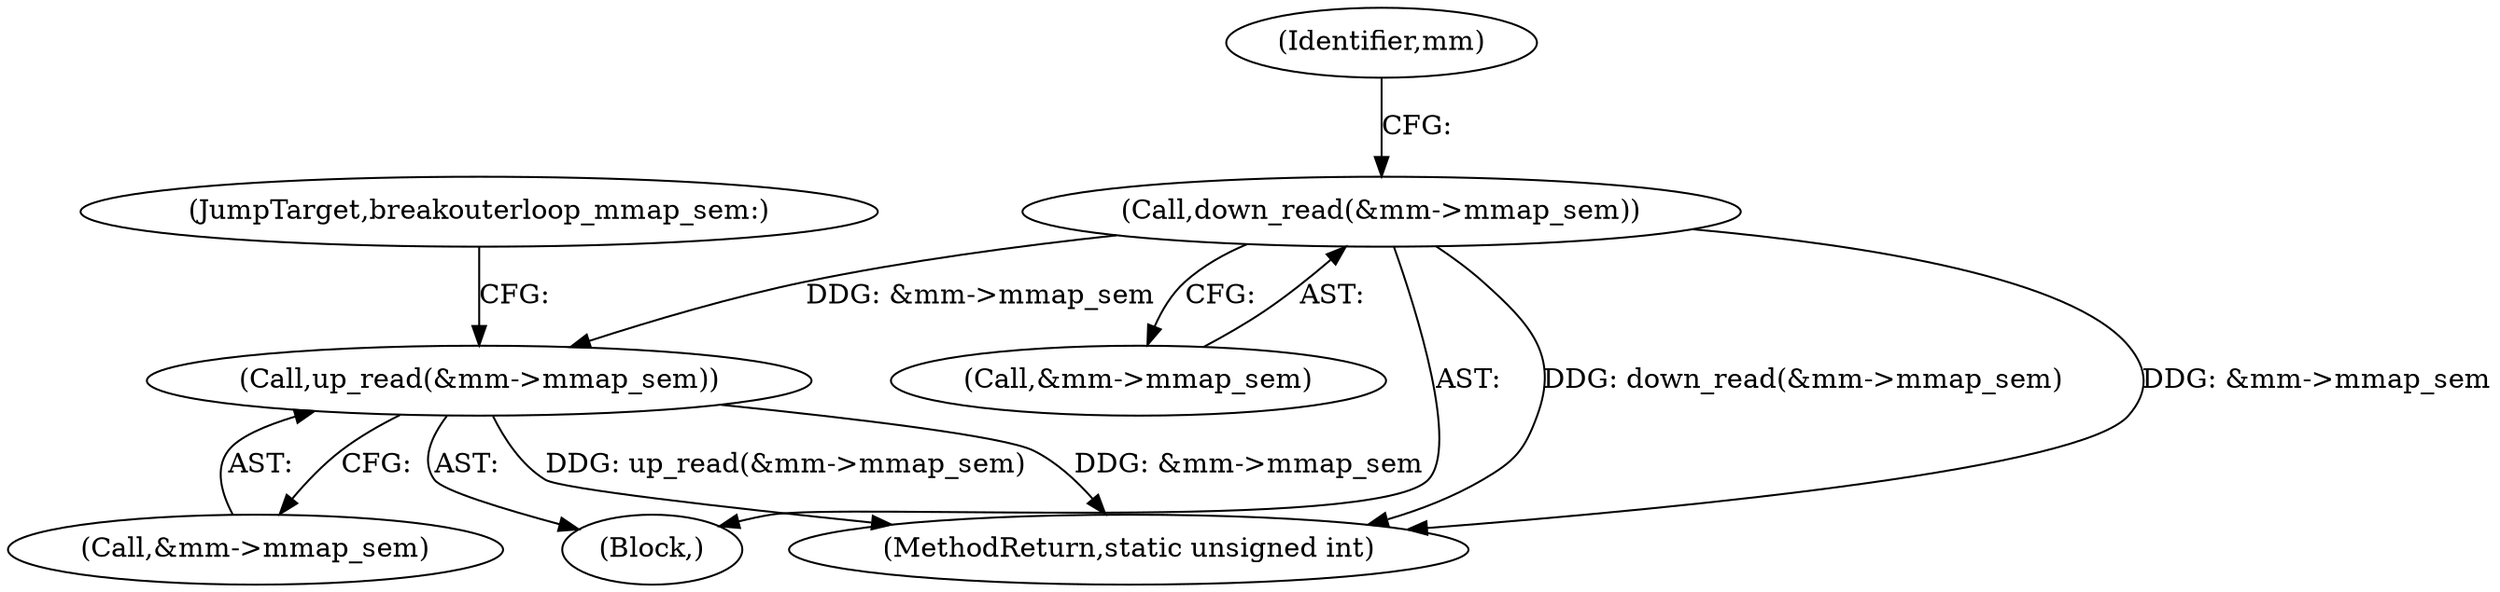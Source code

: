 digraph "0_linux_78f11a255749d09025f54d4e2df4fbcb031530e2_2@API" {
"1000338" [label="(Call,up_read(&mm->mmap_sem))"];
"1000154" [label="(Call,down_read(&mm->mmap_sem))"];
"1000338" [label="(Call,up_read(&mm->mmap_sem))"];
"1000154" [label="(Call,down_read(&mm->mmap_sem))"];
"1000162" [label="(Identifier,mm)"];
"1000155" [label="(Call,&mm->mmap_sem)"];
"1000339" [label="(Call,&mm->mmap_sem)"];
"1000390" [label="(MethodReturn,static unsigned int)"];
"1000109" [label="(Block,)"];
"1000343" [label="(JumpTarget,breakouterloop_mmap_sem:)"];
"1000338" -> "1000109"  [label="AST: "];
"1000338" -> "1000339"  [label="CFG: "];
"1000339" -> "1000338"  [label="AST: "];
"1000343" -> "1000338"  [label="CFG: "];
"1000338" -> "1000390"  [label="DDG: &mm->mmap_sem"];
"1000338" -> "1000390"  [label="DDG: up_read(&mm->mmap_sem)"];
"1000154" -> "1000338"  [label="DDG: &mm->mmap_sem"];
"1000154" -> "1000109"  [label="AST: "];
"1000154" -> "1000155"  [label="CFG: "];
"1000155" -> "1000154"  [label="AST: "];
"1000162" -> "1000154"  [label="CFG: "];
"1000154" -> "1000390"  [label="DDG: &mm->mmap_sem"];
"1000154" -> "1000390"  [label="DDG: down_read(&mm->mmap_sem)"];
}
